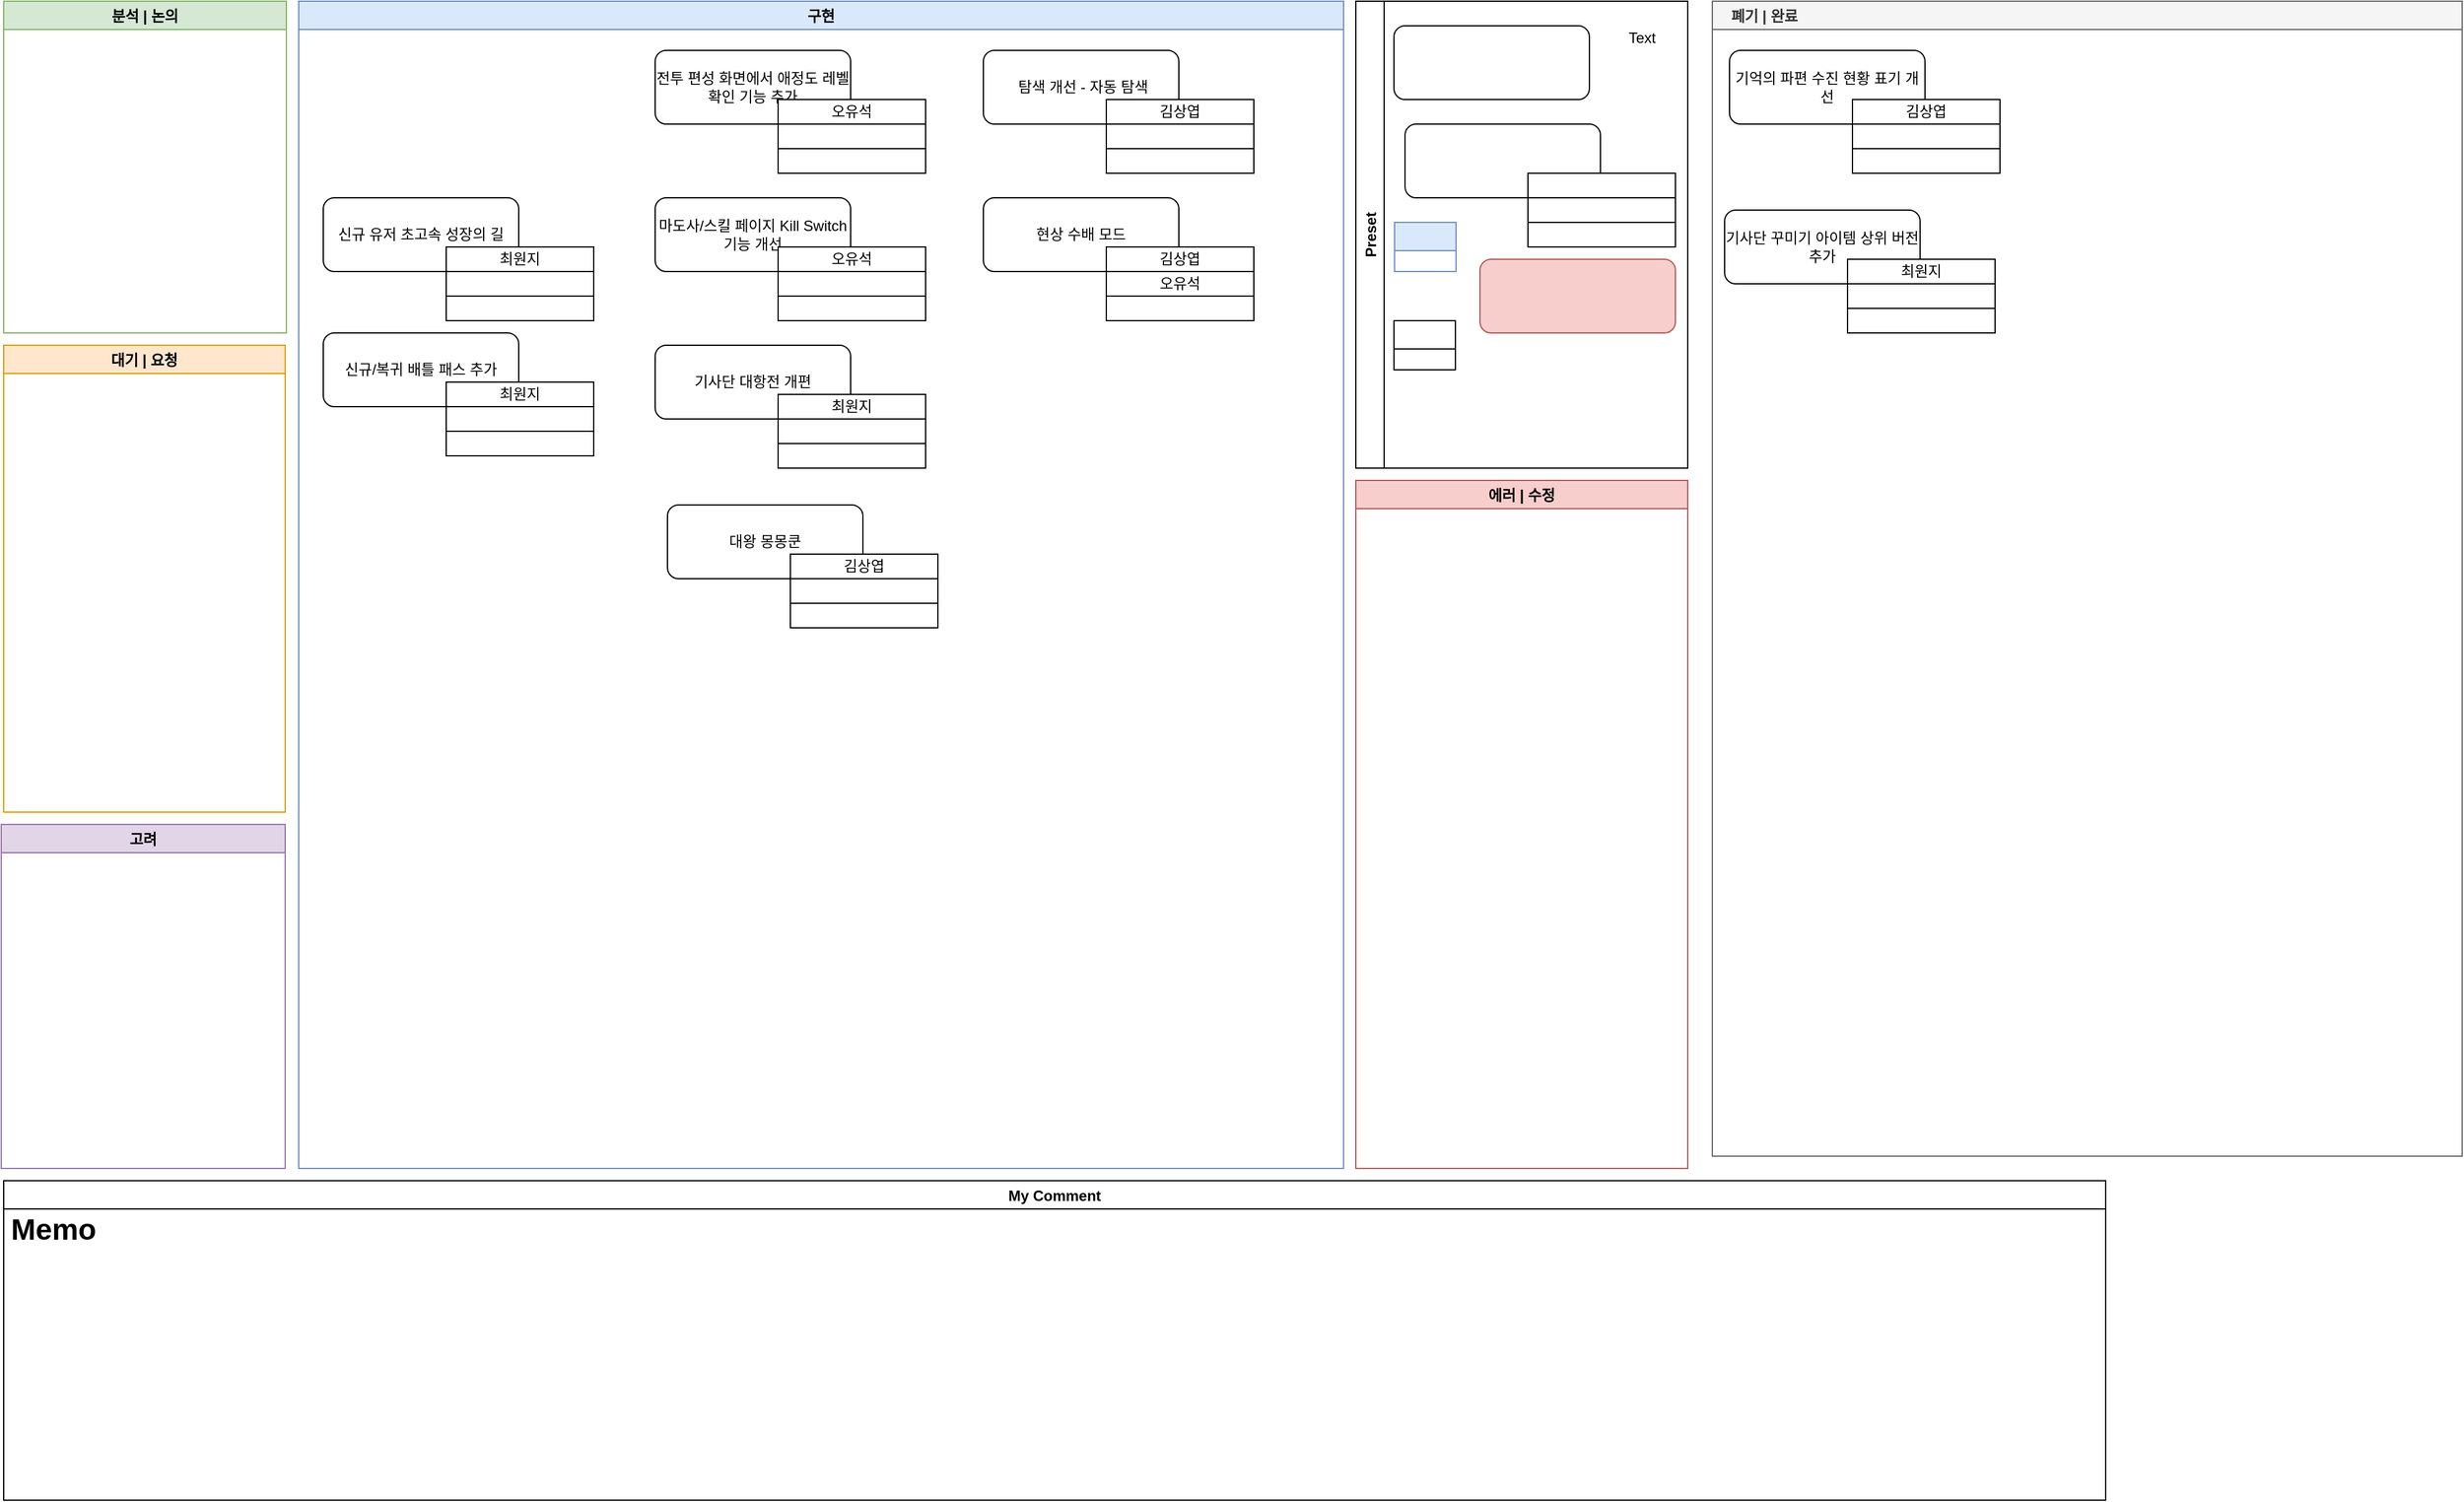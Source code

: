 <mxfile version="24.0.2" type="github">
  <diagram id="sQ8EXhfYu_Z4RW1TYD9f" name="Page-1">
    <mxGraphModel dx="1434" dy="746" grid="1" gridSize="10" guides="1" tooltips="1" connect="0" arrows="1" fold="1" page="1" pageScale="1" pageWidth="827" pageHeight="1169" math="0" shadow="0">
      <root>
        <mxCell id="0" />
        <mxCell id="1" parent="0" />
        <mxCell id="wOnGFkAYj0Utu0_wV-MN-16" value="구현" style="swimlane;fillColor=#dae8fc;strokeColor=#6c8ebf;" parent="1" vertex="1">
          <mxGeometry x="270" y="50" width="850" height="950" as="geometry" />
        </mxCell>
        <UserObject label="" link="https://trello.com/c/Q22xp66G" linkTarget="_blank" id="Lh-9QCx4mtw0z8OulHlL-9">
          <mxCell style="group" parent="wOnGFkAYj0Utu0_wV-MN-16" vertex="1" connectable="0">
            <mxGeometry x="20" y="160" width="220" height="100" as="geometry" />
          </mxCell>
        </UserObject>
        <mxCell id="Lh-9QCx4mtw0z8OulHlL-10" value="" style="rounded=0;whiteSpace=wrap;html=1;" parent="Lh-9QCx4mtw0z8OulHlL-9" vertex="1">
          <mxGeometry x="100" y="80" width="120" height="20" as="geometry" />
        </mxCell>
        <mxCell id="Lh-9QCx4mtw0z8OulHlL-11" value="신규 유저 초고속 성장의 길" style="rounded=1;whiteSpace=wrap;html=1;" parent="Lh-9QCx4mtw0z8OulHlL-9" vertex="1">
          <mxGeometry width="159" height="60" as="geometry" />
        </mxCell>
        <mxCell id="Lh-9QCx4mtw0z8OulHlL-12" value="" style="rounded=0;whiteSpace=wrap;html=1;" parent="Lh-9QCx4mtw0z8OulHlL-9" vertex="1">
          <mxGeometry x="100" y="60" width="120" height="20" as="geometry" />
        </mxCell>
        <mxCell id="Lh-9QCx4mtw0z8OulHlL-13" value="최원지" style="rounded=0;whiteSpace=wrap;html=1;" parent="Lh-9QCx4mtw0z8OulHlL-9" vertex="1">
          <mxGeometry x="100" y="40" width="120" height="20" as="geometry" />
        </mxCell>
        <UserObject label="" link="https://trello.com/c/enRphk5c" linkTarget="_blank" id="Lh-9QCx4mtw0z8OulHlL-14">
          <mxCell style="group" parent="wOnGFkAYj0Utu0_wV-MN-16" vertex="1" connectable="0">
            <mxGeometry x="20" y="270" width="220" height="100" as="geometry" />
          </mxCell>
        </UserObject>
        <mxCell id="Lh-9QCx4mtw0z8OulHlL-15" value="" style="rounded=0;whiteSpace=wrap;html=1;" parent="Lh-9QCx4mtw0z8OulHlL-14" vertex="1">
          <mxGeometry x="100" y="80" width="120" height="20" as="geometry" />
        </mxCell>
        <mxCell id="Lh-9QCx4mtw0z8OulHlL-16" value="신규/복귀 배틀 패스 추가" style="rounded=1;whiteSpace=wrap;html=1;" parent="Lh-9QCx4mtw0z8OulHlL-14" vertex="1">
          <mxGeometry width="159" height="60" as="geometry" />
        </mxCell>
        <mxCell id="Lh-9QCx4mtw0z8OulHlL-17" value="" style="rounded=0;whiteSpace=wrap;html=1;" parent="Lh-9QCx4mtw0z8OulHlL-14" vertex="1">
          <mxGeometry x="100" y="60" width="120" height="20" as="geometry" />
        </mxCell>
        <mxCell id="Lh-9QCx4mtw0z8OulHlL-18" value="최원지" style="rounded=0;whiteSpace=wrap;html=1;" parent="Lh-9QCx4mtw0z8OulHlL-14" vertex="1">
          <mxGeometry x="100" y="40" width="120" height="20" as="geometry" />
        </mxCell>
        <UserObject label="" link="%3CmxGraphModel%3E%3Croot%3E%3CmxCell%20id%3D%220%22%2F%3E%3CmxCell%20id%3D%221%22%20parent%3D%220%22%2F%3E%3CmxCell%20id%3D%222%22%20value%3D%22%22%20style%3D%22group%22%20vertex%3D%221%22%20connectable%3D%220%22%20parent%3D%221%22%3E%3CmxGeometry%20x%3D%221170%22%20y%3D%22150%22%20width%3D%22220%22%20height%3D%22100%22%20as%3D%22geometry%22%2F%3E%3C%2FmxCell%3E%3CmxCell%20id%3D%223%22%20value%3D%22%22%20style%3D%22rounded%3D0%3BwhiteSpace%3Dwrap%3Bhtml%3D1%3B%22%20vertex%3D%221%22%20parent%3D%222%22%3E%3CmxGeometry%20x%3D%22100%22%20y%3D%2280%22%20width%3D%22120%22%20height%3D%2220%22%20as%3D%22geometry%22%2F%3E%3C%2FmxCell%3E%3CmxCell%20id%3D%224%22%20value%3D%22%22%20style%3D%22rounded%3D1%3BwhiteSpace%3Dwrap%3Bhtml%3D1%3B%22%20vertex%3D%221%22%20parent%3D%222%22%3E%3CmxGeometry%20width%3D%22159%22%20height%3D%2260%22%20as%3D%22geometry%22%2F%3E%3C%2FmxCell%3E%3CmxCell%20id%3D%225%22%20value%3D%22%22%20style%3D%22rounded%3D0%3BwhiteSpace%3Dwrap%3Bhtml%3D1%3B%22%20vertex%3D%221%22%20parent%3D%222%22%3E%3CmxGeometry%20x%3D%22100%22%20y%3D%2260%22%20width%3D%22120%22%20height%3D%2220%22%20as%3D%22geometry%22%2F%3E%3C%2FmxCell%3E%3CmxCell%20id%3D%226%22%20value%3D%22%22%20style%3D%22rounded%3D0%3BwhiteSpace%3Dwrap%3Bhtml%3D1%3B%22%20vertex%3D%221%22%20parent%3D%222%22%3E%3CmxGeometry%20x%3D%22100%22%20y%3D%2240%22%20width%3D%22120%22%20height%3D%2220%22%20as%3D%22geometry%22%2F%3E%3C%2FmxCell%3E%3C%2Froot%3E%3C%2FmxGraphModel%3E" linkTarget="_blank" id="8R-gsmBWgNkcNB-_LANe-6">
          <mxCell style="group" parent="wOnGFkAYj0Utu0_wV-MN-16" vertex="1" connectable="0">
            <mxGeometry x="290" y="40" width="220" height="100" as="geometry" />
          </mxCell>
        </UserObject>
        <mxCell id="8R-gsmBWgNkcNB-_LANe-7" value="" style="rounded=0;whiteSpace=wrap;html=1;" parent="8R-gsmBWgNkcNB-_LANe-6" vertex="1">
          <mxGeometry x="100" y="80" width="120" height="20" as="geometry" />
        </mxCell>
        <mxCell id="8R-gsmBWgNkcNB-_LANe-8" value="전투 편성 화면에서 애정도 레벨 확인 기능 추가" style="rounded=1;whiteSpace=wrap;html=1;" parent="8R-gsmBWgNkcNB-_LANe-6" vertex="1">
          <mxGeometry width="159" height="60" as="geometry" />
        </mxCell>
        <mxCell id="8R-gsmBWgNkcNB-_LANe-9" value="" style="rounded=0;whiteSpace=wrap;html=1;" parent="8R-gsmBWgNkcNB-_LANe-6" vertex="1">
          <mxGeometry x="100" y="60" width="120" height="20" as="geometry" />
        </mxCell>
        <mxCell id="8R-gsmBWgNkcNB-_LANe-10" value="오유석" style="rounded=0;whiteSpace=wrap;html=1;" parent="8R-gsmBWgNkcNB-_LANe-6" vertex="1">
          <mxGeometry x="100" y="40" width="120" height="20" as="geometry" />
        </mxCell>
        <UserObject label="" link="https://trello.com/c/VjcVY7dM" linkTarget="_blank" id="8R-gsmBWgNkcNB-_LANe-11">
          <mxCell style="group" parent="wOnGFkAYj0Utu0_wV-MN-16" vertex="1" connectable="0">
            <mxGeometry x="290" y="160" width="220" height="100" as="geometry" />
          </mxCell>
        </UserObject>
        <mxCell id="8R-gsmBWgNkcNB-_LANe-12" value="" style="rounded=0;whiteSpace=wrap;html=1;" parent="8R-gsmBWgNkcNB-_LANe-11" vertex="1">
          <mxGeometry x="100" y="80" width="120" height="20" as="geometry" />
        </mxCell>
        <mxCell id="8R-gsmBWgNkcNB-_LANe-13" value="마도사/스킬 페이지 Kill Switch 기능 개선" style="rounded=1;whiteSpace=wrap;html=1;" parent="8R-gsmBWgNkcNB-_LANe-11" vertex="1">
          <mxGeometry width="159" height="60" as="geometry" />
        </mxCell>
        <mxCell id="8R-gsmBWgNkcNB-_LANe-14" value="" style="rounded=0;whiteSpace=wrap;html=1;" parent="8R-gsmBWgNkcNB-_LANe-11" vertex="1">
          <mxGeometry x="100" y="60" width="120" height="20" as="geometry" />
        </mxCell>
        <mxCell id="8R-gsmBWgNkcNB-_LANe-15" value="오유석" style="rounded=0;whiteSpace=wrap;html=1;" parent="8R-gsmBWgNkcNB-_LANe-11" vertex="1">
          <mxGeometry x="100" y="40" width="120" height="20" as="geometry" />
        </mxCell>
        <UserObject label="" link="https://trello.com/c/XeyyobU8" linkTarget="_blank" id="8R-gsmBWgNkcNB-_LANe-16">
          <mxCell style="group" parent="wOnGFkAYj0Utu0_wV-MN-16" vertex="1" connectable="0">
            <mxGeometry x="290" y="280" width="220" height="100" as="geometry" />
          </mxCell>
        </UserObject>
        <mxCell id="8R-gsmBWgNkcNB-_LANe-17" value="" style="rounded=0;whiteSpace=wrap;html=1;" parent="8R-gsmBWgNkcNB-_LANe-16" vertex="1">
          <mxGeometry x="100" y="80" width="120" height="20" as="geometry" />
        </mxCell>
        <mxCell id="8R-gsmBWgNkcNB-_LANe-18" value="기사단 대항전 개편" style="rounded=1;whiteSpace=wrap;html=1;" parent="8R-gsmBWgNkcNB-_LANe-16" vertex="1">
          <mxGeometry width="159" height="60" as="geometry" />
        </mxCell>
        <mxCell id="8R-gsmBWgNkcNB-_LANe-19" value="" style="rounded=0;whiteSpace=wrap;html=1;" parent="8R-gsmBWgNkcNB-_LANe-16" vertex="1">
          <mxGeometry x="100" y="60" width="120" height="20" as="geometry" />
        </mxCell>
        <mxCell id="8R-gsmBWgNkcNB-_LANe-20" value="최원지" style="rounded=0;whiteSpace=wrap;html=1;" parent="8R-gsmBWgNkcNB-_LANe-16" vertex="1">
          <mxGeometry x="100" y="40" width="120" height="20" as="geometry" />
        </mxCell>
        <UserObject label="" link="https://trello.com/c/3f9v9atv" linkTarget="_blank" id="8R-gsmBWgNkcNB-_LANe-21">
          <mxCell style="group" parent="wOnGFkAYj0Utu0_wV-MN-16" vertex="1" connectable="0">
            <mxGeometry x="300" y="410" width="220" height="100" as="geometry" />
          </mxCell>
        </UserObject>
        <mxCell id="8R-gsmBWgNkcNB-_LANe-22" value="" style="rounded=0;whiteSpace=wrap;html=1;" parent="8R-gsmBWgNkcNB-_LANe-21" vertex="1">
          <mxGeometry x="100" y="80" width="120" height="20" as="geometry" />
        </mxCell>
        <mxCell id="8R-gsmBWgNkcNB-_LANe-23" value="대왕 몽몽쿤" style="rounded=1;whiteSpace=wrap;html=1;" parent="8R-gsmBWgNkcNB-_LANe-21" vertex="1">
          <mxGeometry width="159" height="60" as="geometry" />
        </mxCell>
        <mxCell id="8R-gsmBWgNkcNB-_LANe-24" value="" style="rounded=0;whiteSpace=wrap;html=1;" parent="8R-gsmBWgNkcNB-_LANe-21" vertex="1">
          <mxGeometry x="100" y="60" width="120" height="20" as="geometry" />
        </mxCell>
        <mxCell id="8R-gsmBWgNkcNB-_LANe-25" value="김상엽" style="rounded=0;whiteSpace=wrap;html=1;" parent="8R-gsmBWgNkcNB-_LANe-21" vertex="1">
          <mxGeometry x="100" y="40" width="120" height="20" as="geometry" />
        </mxCell>
        <UserObject label="" link="https://trello.com/c/fzN3XEZb" linkTarget="_blank" id="8R-gsmBWgNkcNB-_LANe-27">
          <mxCell style="group" parent="wOnGFkAYj0Utu0_wV-MN-16" vertex="1" connectable="0">
            <mxGeometry x="557" y="40" width="220" height="100" as="geometry" />
          </mxCell>
        </UserObject>
        <mxCell id="8R-gsmBWgNkcNB-_LANe-28" value="" style="rounded=0;whiteSpace=wrap;html=1;" parent="8R-gsmBWgNkcNB-_LANe-27" vertex="1">
          <mxGeometry x="100" y="80" width="120" height="20" as="geometry" />
        </mxCell>
        <mxCell id="8R-gsmBWgNkcNB-_LANe-29" value="&amp;nbsp;탐색 개선 - 자동 탐색" style="rounded=1;whiteSpace=wrap;html=1;" parent="8R-gsmBWgNkcNB-_LANe-27" vertex="1">
          <mxGeometry width="159" height="60" as="geometry" />
        </mxCell>
        <mxCell id="8R-gsmBWgNkcNB-_LANe-30" value="" style="rounded=0;whiteSpace=wrap;html=1;" parent="8R-gsmBWgNkcNB-_LANe-27" vertex="1">
          <mxGeometry x="100" y="60" width="120" height="20" as="geometry" />
        </mxCell>
        <mxCell id="8R-gsmBWgNkcNB-_LANe-31" value="김상엽" style="rounded=0;whiteSpace=wrap;html=1;" parent="8R-gsmBWgNkcNB-_LANe-27" vertex="1">
          <mxGeometry x="100" y="40" width="120" height="20" as="geometry" />
        </mxCell>
        <UserObject label="" link="https://trello.com/c/svSI5szq" linkTarget="_blank" id="8R-gsmBWgNkcNB-_LANe-32">
          <mxCell style="group" parent="wOnGFkAYj0Utu0_wV-MN-16" vertex="1" connectable="0">
            <mxGeometry x="557" y="160" width="220" height="100" as="geometry" />
          </mxCell>
        </UserObject>
        <mxCell id="8R-gsmBWgNkcNB-_LANe-33" value="" style="rounded=0;whiteSpace=wrap;html=1;" parent="8R-gsmBWgNkcNB-_LANe-32" vertex="1">
          <mxGeometry x="100" y="80" width="120" height="20" as="geometry" />
        </mxCell>
        <mxCell id="8R-gsmBWgNkcNB-_LANe-34" value="현상 수배 모드" style="rounded=1;whiteSpace=wrap;html=1;" parent="8R-gsmBWgNkcNB-_LANe-32" vertex="1">
          <mxGeometry width="159" height="60" as="geometry" />
        </mxCell>
        <mxCell id="8R-gsmBWgNkcNB-_LANe-35" value="오유석" style="rounded=0;whiteSpace=wrap;html=1;" parent="8R-gsmBWgNkcNB-_LANe-32" vertex="1">
          <mxGeometry x="100" y="60" width="120" height="20" as="geometry" />
        </mxCell>
        <mxCell id="8R-gsmBWgNkcNB-_LANe-36" value="김상엽" style="rounded=0;whiteSpace=wrap;html=1;" parent="8R-gsmBWgNkcNB-_LANe-32" vertex="1">
          <mxGeometry x="100" y="40" width="120" height="20" as="geometry" />
        </mxCell>
        <mxCell id="wOnGFkAYj0Utu0_wV-MN-17" value="분석 | 논의" style="swimlane;strokeColor=#82b366;fillColor=#D5E8D4;" parent="1" vertex="1">
          <mxGeometry x="30" y="50" width="230" height="270" as="geometry" />
        </mxCell>
        <mxCell id="MTrl5ynQiznJmTlUDSWs-4" value="대기 | 요청" style="swimlane;strokeColor=#d79b00;fillColor=#ffe6cc;" parent="1" vertex="1">
          <mxGeometry x="30" y="330" width="229" height="380" as="geometry" />
        </mxCell>
        <mxCell id="hDPYIisuoytdxOGGVnbc-3" value="    폐기 | 완료" style="swimlane;strokeColor=#666666;fillColor=#f5f5f5;fontColor=#333333;align=left;" parent="1" vertex="1">
          <mxGeometry x="1420" y="50" width="610" height="940" as="geometry">
            <mxRectangle x="1130" y="50" width="90" height="23" as="alternateBounds" />
          </mxGeometry>
        </mxCell>
        <UserObject label="" link="https://trello.com/c/kNVWwDCS" linkTarget="_blank" id="Lh-9QCx4mtw0z8OulHlL-4">
          <mxCell style="group" parent="hDPYIisuoytdxOGGVnbc-3" vertex="1" connectable="0">
            <mxGeometry x="14" y="40" width="220" height="100" as="geometry" />
          </mxCell>
        </UserObject>
        <mxCell id="Lh-9QCx4mtw0z8OulHlL-5" value="" style="rounded=0;whiteSpace=wrap;html=1;" parent="Lh-9QCx4mtw0z8OulHlL-4" vertex="1">
          <mxGeometry x="100" y="80" width="120" height="20" as="geometry" />
        </mxCell>
        <UserObject label="기억의 파편 수진 현황 표기 개선" link="https://trello.com/c/kNVWwDCS" linkTarget="_blank" id="Lh-9QCx4mtw0z8OulHlL-6">
          <mxCell style="rounded=1;whiteSpace=wrap;html=1;" parent="Lh-9QCx4mtw0z8OulHlL-4" vertex="1">
            <mxGeometry width="159" height="60" as="geometry" />
          </mxCell>
        </UserObject>
        <mxCell id="Lh-9QCx4mtw0z8OulHlL-7" value="" style="rounded=0;whiteSpace=wrap;html=1;" parent="Lh-9QCx4mtw0z8OulHlL-4" vertex="1">
          <mxGeometry x="100" y="60" width="120" height="20" as="geometry" />
        </mxCell>
        <mxCell id="Lh-9QCx4mtw0z8OulHlL-8" value="김상엽" style="rounded=0;whiteSpace=wrap;html=1;" parent="Lh-9QCx4mtw0z8OulHlL-4" vertex="1">
          <mxGeometry x="100" y="40" width="120" height="20" as="geometry" />
        </mxCell>
        <UserObject label="" link="https://trello.com/c/LiZjJdCo" linkTarget="_blank" id="8R-gsmBWgNkcNB-_LANe-1">
          <mxCell style="group" parent="hDPYIisuoytdxOGGVnbc-3" vertex="1" connectable="0">
            <mxGeometry x="10" y="170" width="220" height="100" as="geometry" />
          </mxCell>
        </UserObject>
        <mxCell id="8R-gsmBWgNkcNB-_LANe-2" value="" style="rounded=0;whiteSpace=wrap;html=1;" parent="8R-gsmBWgNkcNB-_LANe-1" vertex="1">
          <mxGeometry x="100" y="80" width="120" height="20" as="geometry" />
        </mxCell>
        <mxCell id="8R-gsmBWgNkcNB-_LANe-3" value="기사단 꾸미기 아이템 상위 버전 추가" style="rounded=1;whiteSpace=wrap;html=1;" parent="8R-gsmBWgNkcNB-_LANe-1" vertex="1">
          <mxGeometry width="159" height="60" as="geometry" />
        </mxCell>
        <mxCell id="8R-gsmBWgNkcNB-_LANe-4" value="" style="rounded=0;whiteSpace=wrap;html=1;" parent="8R-gsmBWgNkcNB-_LANe-1" vertex="1">
          <mxGeometry x="100" y="60" width="120" height="20" as="geometry" />
        </mxCell>
        <mxCell id="8R-gsmBWgNkcNB-_LANe-5" value="최원지" style="rounded=0;whiteSpace=wrap;html=1;" parent="8R-gsmBWgNkcNB-_LANe-1" vertex="1">
          <mxGeometry x="100" y="40" width="120" height="20" as="geometry" />
        </mxCell>
        <mxCell id="6kkVd8V_ymKgZ0_L0vxy-3" value="My Comment" style="swimlane;" parent="1" vertex="1">
          <mxGeometry x="30" y="1010" width="1710" height="260" as="geometry">
            <mxRectangle x="49" y="720" width="100" height="23" as="alternateBounds" />
          </mxGeometry>
        </mxCell>
        <mxCell id="KfCYHrgsOKh0RXw9eGPa-2" value="&lt;h1&gt;Memo&lt;/h1&gt;&lt;div&gt;&lt;br&gt;&lt;/div&gt;" style="text;html=1;strokeColor=none;fillColor=none;spacing=5;spacingTop=-20;whiteSpace=wrap;overflow=hidden;rounded=0;align=left;" parent="6kkVd8V_ymKgZ0_L0vxy-3" vertex="1">
          <mxGeometry x="1" y="20" width="1070" height="240" as="geometry" />
        </mxCell>
        <mxCell id="wOnGFkAYj0Utu0_wV-MN-18" value="고려" style="swimlane;fillColor=#e1d5e7;strokeColor=#9673a6;" parent="1" vertex="1">
          <mxGeometry x="28" y="720" width="231" height="280" as="geometry" />
        </mxCell>
        <mxCell id="oumLD8d3DvaTa1NXrWpt-27" value="Preset" style="swimlane;horizontal=0;" parent="1" vertex="1">
          <mxGeometry x="1130" y="50" width="270" height="380" as="geometry" />
        </mxCell>
        <mxCell id="oumLD8d3DvaTa1NXrWpt-32" value="" style="swimlane;fillColor=#dae8fc;strokeColor=#6c8ebf;" parent="oumLD8d3DvaTa1NXrWpt-27" vertex="1" collapsed="1">
          <mxGeometry x="31.5" y="180" width="50" height="40" as="geometry">
            <mxRectangle x="31.5" y="180" width="219.5" height="60" as="alternateBounds" />
          </mxGeometry>
        </mxCell>
        <mxCell id="oumLD8d3DvaTa1NXrWpt-34" value="" style="swimlane;" parent="oumLD8d3DvaTa1NXrWpt-27" vertex="1" collapsed="1">
          <mxGeometry x="31" y="260" width="50" height="40" as="geometry">
            <mxRectangle x="31" y="260" width="219" height="50" as="alternateBounds" />
          </mxGeometry>
        </mxCell>
        <mxCell id="Fb32EvJjGHJRLybvlaYY-3" value="Text" style="text;html=1;align=left;verticalAlign=middle;resizable=0;points=[];autosize=1;strokeColor=none;" parent="oumLD8d3DvaTa1NXrWpt-27" vertex="1">
          <mxGeometry x="220" y="20" width="40" height="20" as="geometry" />
        </mxCell>
        <mxCell id="tH88tRurDEZZYX3UZ1Wb-1" value="" style="rounded=1;whiteSpace=wrap;html=1;" parent="oumLD8d3DvaTa1NXrWpt-27" vertex="1">
          <mxGeometry x="31" y="20" width="159" height="60" as="geometry" />
        </mxCell>
        <mxCell id="8vmb4RLjWRvc2X2qJKQM-1" value="" style="rounded=1;whiteSpace=wrap;html=1;fillColor=#f8cecc;strokeColor=#b85450;" parent="oumLD8d3DvaTa1NXrWpt-27" vertex="1">
          <mxGeometry x="101" y="210" width="159" height="60" as="geometry" />
        </mxCell>
        <mxCell id="Lh-9QCx4mtw0z8OulHlL-3" value="" style="group" parent="oumLD8d3DvaTa1NXrWpt-27" vertex="1" connectable="0">
          <mxGeometry x="40" y="100" width="220" height="100" as="geometry" />
        </mxCell>
        <mxCell id="Lh-9QCx4mtw0z8OulHlL-2" value="" style="rounded=0;whiteSpace=wrap;html=1;" parent="Lh-9QCx4mtw0z8OulHlL-3" vertex="1">
          <mxGeometry x="100" y="80" width="120" height="20" as="geometry" />
        </mxCell>
        <mxCell id="oumLD8d3DvaTa1NXrWpt-28" value="" style="rounded=1;whiteSpace=wrap;html=1;" parent="Lh-9QCx4mtw0z8OulHlL-3" vertex="1">
          <mxGeometry width="159" height="60" as="geometry" />
        </mxCell>
        <mxCell id="oumLD8d3DvaTa1NXrWpt-29" value="" style="rounded=0;whiteSpace=wrap;html=1;" parent="Lh-9QCx4mtw0z8OulHlL-3" vertex="1">
          <mxGeometry x="100" y="60" width="120" height="20" as="geometry" />
        </mxCell>
        <mxCell id="oumLD8d3DvaTa1NXrWpt-30" value="" style="rounded=0;whiteSpace=wrap;html=1;" parent="Lh-9QCx4mtw0z8OulHlL-3" vertex="1">
          <mxGeometry x="100" y="40" width="120" height="20" as="geometry" />
        </mxCell>
        <mxCell id="9A0mLHsorhuxDrabdEOj-9" value="에러 | 수정" style="swimlane;fillColor=#f8cecc;strokeColor=#b85450;startSize=23;" parent="1" vertex="1">
          <mxGeometry x="1130" y="440" width="270" height="560" as="geometry">
            <mxRectangle x="620" y="440" width="90" height="23" as="alternateBounds" />
          </mxGeometry>
        </mxCell>
      </root>
    </mxGraphModel>
  </diagram>
</mxfile>
